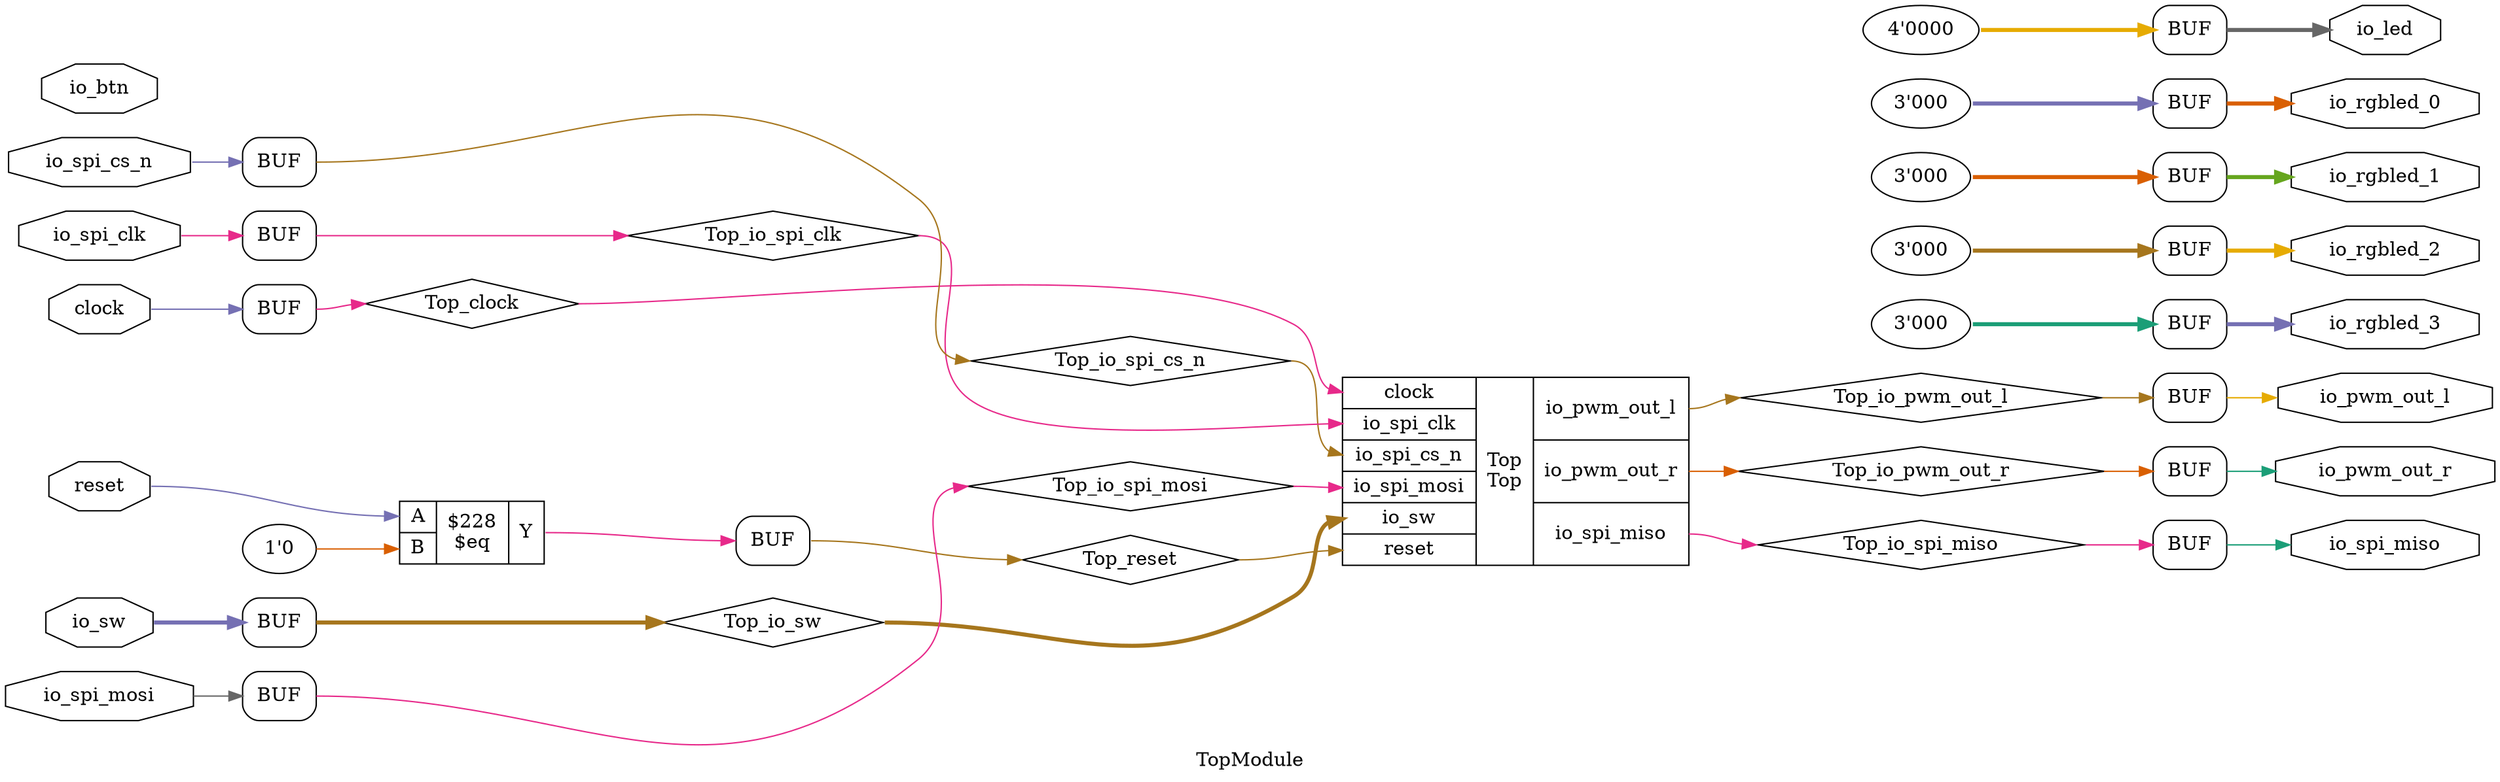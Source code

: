 digraph "TopModule" {
label="TopModule";
rankdir="LR";
remincross=true;
n2 [ shape=diamond, label="Top_io_sw", color="black", fontcolor="black" ];
n3 [ shape=diamond, label="Top_io_pwm_out_r", color="black", fontcolor="black" ];
n4 [ shape=diamond, label="Top_io_pwm_out_l", color="black", fontcolor="black" ];
n5 [ shape=diamond, label="Top_io_spi_cs_n", color="black", fontcolor="black" ];
n6 [ shape=diamond, label="Top_io_spi_clk", color="black", fontcolor="black" ];
n7 [ shape=diamond, label="Top_io_spi_miso", color="black", fontcolor="black" ];
n8 [ shape=diamond, label="Top_io_spi_mosi", color="black", fontcolor="black" ];
n9 [ shape=diamond, label="Top_reset", color="black", fontcolor="black" ];
n10 [ shape=diamond, label="Top_clock", color="black", fontcolor="black" ];
n11 [ shape=octagon, label="io_rgbled_3", color="black", fontcolor="black" ];
n12 [ shape=octagon, label="io_rgbled_2", color="black", fontcolor="black" ];
n13 [ shape=octagon, label="io_rgbled_1", color="black", fontcolor="black" ];
n14 [ shape=octagon, label="io_rgbled_0", color="black", fontcolor="black" ];
n15 [ shape=octagon, label="io_led", color="black", fontcolor="black" ];
n16 [ shape=octagon, label="io_btn", color="black", fontcolor="black" ];
n17 [ shape=octagon, label="io_sw", color="black", fontcolor="black" ];
n18 [ shape=octagon, label="io_pwm_out_r", color="black", fontcolor="black" ];
n19 [ shape=octagon, label="io_pwm_out_l", color="black", fontcolor="black" ];
n20 [ shape=octagon, label="io_spi_cs_n", color="black", fontcolor="black" ];
n21 [ shape=octagon, label="io_spi_clk", color="black", fontcolor="black" ];
n22 [ shape=octagon, label="io_spi_miso", color="black", fontcolor="black" ];
n23 [ shape=octagon, label="io_spi_mosi", color="black", fontcolor="black" ];
n24 [ shape=octagon, label="reset", color="black", fontcolor="black" ];
n25 [ shape=octagon, label="clock", color="black", fontcolor="black" ];
{ rank="source"; n16; n17; n20; n21; n23; n24; n25;}
{ rank="sink"; n11; n12; n13; n14; n15; n18; n19; n22;}
v0 [ label="1'0" ];
c29 [ shape=record, label="{{<p26> A|<p27> B}|$228\n$eq|{<p28> Y}}" ];
c30 [ shape=record, label="{{<p25> clock|<p21> io_spi_clk|<p20> io_spi_cs_n|<p23> io_spi_mosi|<p17> io_sw|<p24> reset}|Top\nTop|{<p19> io_pwm_out_l|<p18> io_pwm_out_r|<p22> io_spi_miso}}" ];
x1 [shape=box, style=rounded, label="BUF"];
x2 [shape=box, style=rounded, label="BUF"];
x3 [shape=box, style=rounded, label="BUF"];
v4 [ label="4'0000" ];
x5 [shape=box, style=rounded, label="BUF"];
v6 [ label="3'000" ];
x7 [shape=box, style=rounded, label="BUF"];
v8 [ label="3'000" ];
x9 [shape=box, style=rounded, label="BUF"];
v10 [ label="3'000" ];
x11 [shape=box, style=rounded, label="BUF"];
v12 [ label="3'000" ];
x13 [shape=box, style=rounded, label="BUF"];
x14 [shape=box, style=rounded, label="BUF"];
x15 [shape=box, style=rounded, label="BUF"];
x16 [shape=box, style=rounded, label="BUF"];
x17 [shape=box, style=rounded, label="BUF"];
x18 [shape=box, style=rounded, label="BUF"];
x19 [shape=box, style=rounded, label="BUF"];
c29:p28:e -> x15:w:w [colorscheme="dark28", color="4", fontcolor="4", label=""];
x14:e:e -> n10:w [colorscheme="dark28", color="4", fontcolor="4", label=""];
n10:e -> c30:p25:w [colorscheme="dark28", color="4", fontcolor="4", label=""];
x13:e:e -> n11:w [colorscheme="dark28", color="3", fontcolor="3", style="setlinewidth(3)", label=""];
x11:e:e -> n12:w [colorscheme="dark28", color="6", fontcolor="6", style="setlinewidth(3)", label=""];
x9:e:e -> n13:w [colorscheme="dark28", color="5", fontcolor="5", style="setlinewidth(3)", label=""];
x7:e:e -> n14:w [colorscheme="dark28", color="2", fontcolor="2", style="setlinewidth(3)", label=""];
x5:e:e -> n15:w [colorscheme="dark28", color="8", fontcolor="8", style="setlinewidth(3)", label=""];
n17:e -> x19:w:w [colorscheme="dark28", color="3", fontcolor="3", style="setlinewidth(3)", label=""];
x3:e:e -> n18:w [colorscheme="dark28", color="1", fontcolor="1", label=""];
x2:e:e -> n19:w [colorscheme="dark28", color="6", fontcolor="6", label=""];
x19:e:e -> n2:w [colorscheme="dark28", color="7", fontcolor="7", style="setlinewidth(3)", label=""];
n2:e -> c30:p17:w [colorscheme="dark28", color="7", fontcolor="7", style="setlinewidth(3)", label=""];
n20:e -> x18:w:w [colorscheme="dark28", color="3", fontcolor="3", label=""];
n21:e -> x17:w:w [colorscheme="dark28", color="4", fontcolor="4", label=""];
x1:e:e -> n22:w [colorscheme="dark28", color="1", fontcolor="1", label=""];
n23:e -> x16:w:w [colorscheme="dark28", color="8", fontcolor="8", label=""];
n24:e -> c29:p26:w [colorscheme="dark28", color="3", fontcolor="3", label=""];
n25:e -> x14:w:w [colorscheme="dark28", color="3", fontcolor="3", label=""];
c30:p18:e -> n3:w [colorscheme="dark28", color="2", fontcolor="2", label=""];
n3:e -> x3:w:w [colorscheme="dark28", color="2", fontcolor="2", label=""];
c30:p19:e -> n4:w [colorscheme="dark28", color="7", fontcolor="7", label=""];
n4:e -> x2:w:w [colorscheme="dark28", color="7", fontcolor="7", label=""];
x18:e:e -> n5:w [colorscheme="dark28", color="7", fontcolor="7", label=""];
n5:e -> c30:p20:w [colorscheme="dark28", color="7", fontcolor="7", label=""];
x17:e:e -> n6:w [colorscheme="dark28", color="4", fontcolor="4", label=""];
n6:e -> c30:p21:w [colorscheme="dark28", color="4", fontcolor="4", label=""];
c30:p22:e -> n7:w [colorscheme="dark28", color="4", fontcolor="4", label=""];
n7:e -> x1:w:w [colorscheme="dark28", color="4", fontcolor="4", label=""];
x16:e:e -> n8:w [colorscheme="dark28", color="4", fontcolor="4", label=""];
n8:e -> c30:p23:w [colorscheme="dark28", color="4", fontcolor="4", label=""];
x15:e:e -> n9:w [colorscheme="dark28", color="7", fontcolor="7", label=""];
n9:e -> c30:p24:w [colorscheme="dark28", color="7", fontcolor="7", label=""];
v0:e -> c29:p27:w [colorscheme="dark28", color="2", fontcolor="2", label=""];
v10:e -> x11:w:w [colorscheme="dark28", color="7", fontcolor="7", style="setlinewidth(3)", label=""];
v12:e -> x13:w:w [colorscheme="dark28", color="1", fontcolor="1", style="setlinewidth(3)", label=""];
v4:e -> x5:w:w [colorscheme="dark28", color="6", fontcolor="6", style="setlinewidth(3)", label=""];
v6:e -> x7:w:w [colorscheme="dark28", color="3", fontcolor="3", style="setlinewidth(3)", label=""];
v8:e -> x9:w:w [colorscheme="dark28", color="2", fontcolor="2", style="setlinewidth(3)", label=""];
}
